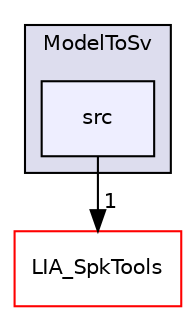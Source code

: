 digraph "LIA_Utils/ModelToSv/src" {
  compound=true
  node [ fontsize="10", fontname="Helvetica"];
  edge [ labelfontsize="10", labelfontname="Helvetica"];
  subgraph clusterdir_37c45515c397233f7644a9a2f1a35185 {
    graph [ bgcolor="#ddddee", pencolor="black", label="ModelToSv" fontname="Helvetica", fontsize="10", URL="dir_37c45515c397233f7644a9a2f1a35185.html"]
  dir_7f99c438d3a2e474caa82fa73b955686 [shape=box, label="src", style="filled", fillcolor="#eeeeff", pencolor="black", URL="dir_7f99c438d3a2e474caa82fa73b955686.html"];
  }
  dir_7b9f40c7474acebf25e66f966c5b9c6a [shape=box label="LIA_SpkTools" fillcolor="white" style="filled" color="red" URL="dir_7b9f40c7474acebf25e66f966c5b9c6a.html"];
  dir_7f99c438d3a2e474caa82fa73b955686->dir_7b9f40c7474acebf25e66f966c5b9c6a [headlabel="1", labeldistance=1.5 headhref="dir_000136_000110.html"];
}
